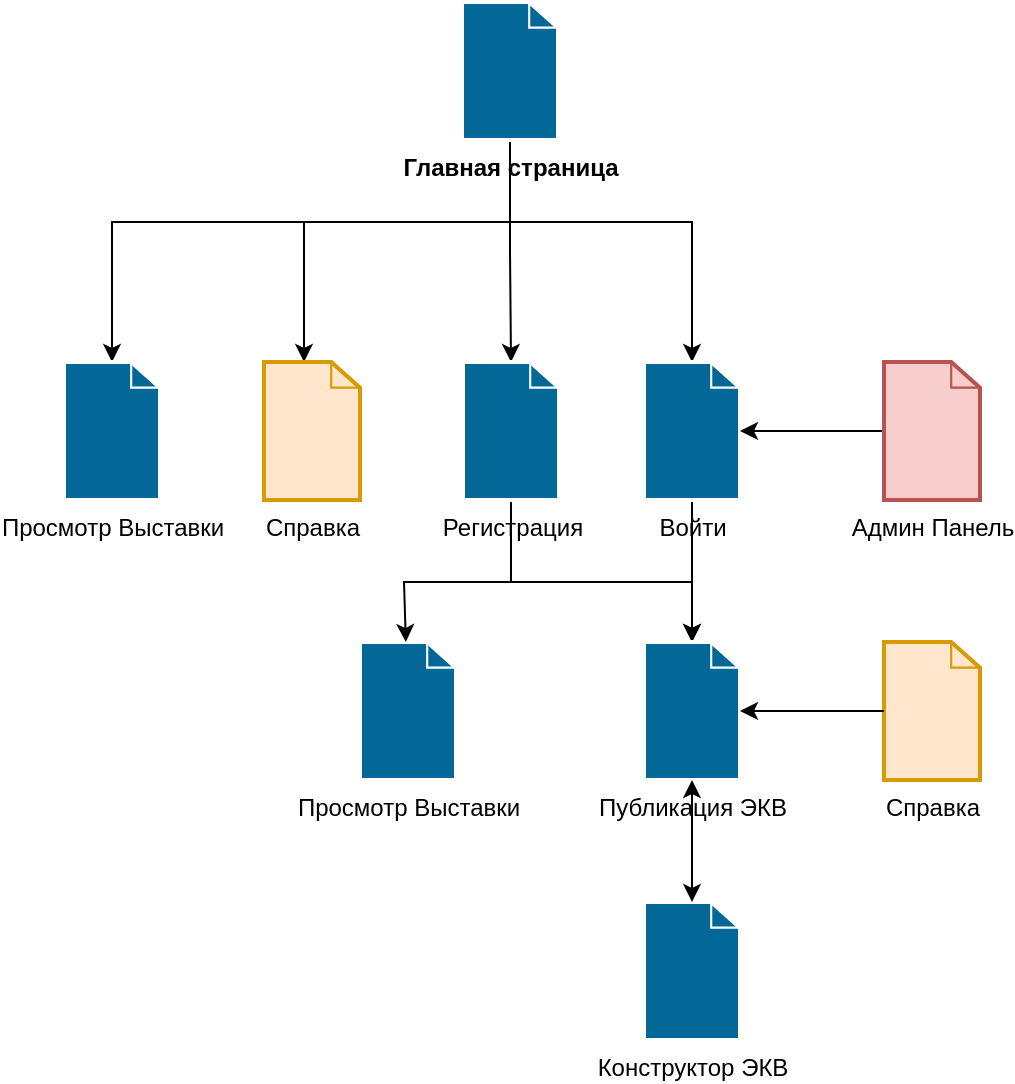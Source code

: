 <mxfile version="26.2.9">
  <diagram name="Страница — 1" id="9DV9ibeIYlXm7hKgHx1D">
    <mxGraphModel dx="1426" dy="761" grid="1" gridSize="10" guides="1" tooltips="1" connect="1" arrows="1" fold="1" page="1" pageScale="1" pageWidth="827" pageHeight="1169" math="0" shadow="0">
      <root>
        <mxCell id="0" />
        <mxCell id="1" parent="0" />
        <mxCell id="rXHV2SCCSfCKZun96U6L-8" style="edgeStyle=orthogonalEdgeStyle;rounded=0;orthogonalLoop=1;jettySize=auto;html=1;" edge="1" parent="1" source="rXHV2SCCSfCKZun96U6L-1" target="rXHV2SCCSfCKZun96U6L-6">
          <mxGeometry relative="1" as="geometry">
            <Array as="points">
              <mxPoint x="413" y="290" />
              <mxPoint x="504" y="290" />
            </Array>
          </mxGeometry>
        </mxCell>
        <mxCell id="rXHV2SCCSfCKZun96U6L-10" style="edgeStyle=orthogonalEdgeStyle;rounded=0;orthogonalLoop=1;jettySize=auto;html=1;exitX=0.5;exitY=1;exitDx=0;exitDy=0;exitPerimeter=0;" edge="1" parent="1" source="rXHV2SCCSfCKZun96U6L-1" target="rXHV2SCCSfCKZun96U6L-4">
          <mxGeometry relative="1" as="geometry" />
        </mxCell>
        <mxCell id="rXHV2SCCSfCKZun96U6L-11" style="edgeStyle=orthogonalEdgeStyle;rounded=0;orthogonalLoop=1;jettySize=auto;html=1;exitX=0.5;exitY=1;exitDx=0;exitDy=0;exitPerimeter=0;" edge="1" parent="1" source="rXHV2SCCSfCKZun96U6L-1" target="rXHV2SCCSfCKZun96U6L-2">
          <mxGeometry relative="1" as="geometry">
            <Array as="points">
              <mxPoint x="413" y="290" />
              <mxPoint x="310" y="290" />
            </Array>
          </mxGeometry>
        </mxCell>
        <mxCell id="rXHV2SCCSfCKZun96U6L-28" style="edgeStyle=orthogonalEdgeStyle;rounded=0;orthogonalLoop=1;jettySize=auto;html=1;exitX=0.5;exitY=1;exitDx=0;exitDy=0;exitPerimeter=0;" edge="1" parent="1" source="rXHV2SCCSfCKZun96U6L-1" target="rXHV2SCCSfCKZun96U6L-25">
          <mxGeometry relative="1" as="geometry">
            <Array as="points">
              <mxPoint x="413" y="290" />
              <mxPoint x="214" y="290" />
            </Array>
          </mxGeometry>
        </mxCell>
        <mxCell id="rXHV2SCCSfCKZun96U6L-1" value="&lt;b&gt;Главная страница&lt;/b&gt;" style="shape=mxgraph.cisco.misc.page_icon;html=1;pointerEvents=1;dashed=0;fillColor=#036897;strokeColor=#ffffff;strokeWidth=2;verticalLabelPosition=bottom;verticalAlign=top;align=center;outlineConnect=0;" vertex="1" parent="1">
          <mxGeometry x="389" y="180" width="48" height="69" as="geometry" />
        </mxCell>
        <mxCell id="rXHV2SCCSfCKZun96U6L-2" value="Справка" style="shape=mxgraph.cisco.misc.page_icon;html=1;pointerEvents=1;dashed=0;fillColor=#ffe6cc;strokeColor=#d79b00;strokeWidth=2;verticalLabelPosition=bottom;verticalAlign=top;align=center;outlineConnect=0;" vertex="1" parent="1">
          <mxGeometry x="290" y="360" width="48" height="69" as="geometry" />
        </mxCell>
        <mxCell id="rXHV2SCCSfCKZun96U6L-21" style="edgeStyle=orthogonalEdgeStyle;rounded=0;orthogonalLoop=1;jettySize=auto;html=1;" edge="1" parent="1" source="rXHV2SCCSfCKZun96U6L-4" target="rXHV2SCCSfCKZun96U6L-14">
          <mxGeometry relative="1" as="geometry">
            <Array as="points">
              <mxPoint x="413" y="470" />
              <mxPoint x="504" y="470" />
            </Array>
          </mxGeometry>
        </mxCell>
        <mxCell id="rXHV2SCCSfCKZun96U6L-4" value="Регистрация" style="shape=mxgraph.cisco.misc.page_icon;html=1;pointerEvents=1;dashed=0;fillColor=#036897;strokeColor=#ffffff;strokeWidth=2;verticalLabelPosition=bottom;verticalAlign=top;align=center;outlineConnect=0;" vertex="1" parent="1">
          <mxGeometry x="389.5" y="360" width="48" height="69" as="geometry" />
        </mxCell>
        <mxCell id="rXHV2SCCSfCKZun96U6L-15" style="edgeStyle=orthogonalEdgeStyle;rounded=0;orthogonalLoop=1;jettySize=auto;html=1;" edge="1" parent="1" source="rXHV2SCCSfCKZun96U6L-6" target="rXHV2SCCSfCKZun96U6L-14">
          <mxGeometry relative="1" as="geometry" />
        </mxCell>
        <mxCell id="rXHV2SCCSfCKZun96U6L-6" value="Войти" style="shape=mxgraph.cisco.misc.page_icon;html=1;pointerEvents=1;dashed=0;fillColor=#036897;strokeColor=#ffffff;strokeWidth=2;verticalLabelPosition=bottom;verticalAlign=top;align=center;outlineConnect=0;" vertex="1" parent="1">
          <mxGeometry x="480" y="360" width="48" height="69" as="geometry" />
        </mxCell>
        <mxCell id="rXHV2SCCSfCKZun96U6L-13" style="edgeStyle=orthogonalEdgeStyle;rounded=0;orthogonalLoop=1;jettySize=auto;html=1;" edge="1" parent="1" source="rXHV2SCCSfCKZun96U6L-12" target="rXHV2SCCSfCKZun96U6L-6">
          <mxGeometry relative="1" as="geometry" />
        </mxCell>
        <mxCell id="rXHV2SCCSfCKZun96U6L-12" value="&lt;div&gt;Админ Панель&lt;/div&gt;&lt;div&gt;&lt;br&gt;&lt;/div&gt;" style="shape=mxgraph.cisco.misc.page_icon;html=1;pointerEvents=1;dashed=0;fillColor=#f8cecc;strokeColor=#b85450;strokeWidth=2;verticalLabelPosition=bottom;verticalAlign=top;align=center;outlineConnect=0;" vertex="1" parent="1">
          <mxGeometry x="600" y="360" width="48" height="69" as="geometry" />
        </mxCell>
        <mxCell id="rXHV2SCCSfCKZun96U6L-14" value="Публикация ЭКВ" style="shape=mxgraph.cisco.misc.page_icon;html=1;pointerEvents=1;dashed=0;fillColor=#036897;strokeColor=#ffffff;strokeWidth=2;verticalLabelPosition=bottom;verticalAlign=top;align=center;outlineConnect=0;" vertex="1" parent="1">
          <mxGeometry x="480" y="500" width="48" height="69" as="geometry" />
        </mxCell>
        <mxCell id="rXHV2SCCSfCKZun96U6L-16" value="Справка" style="shape=mxgraph.cisco.misc.page_icon;html=1;pointerEvents=1;dashed=0;fillColor=#ffe6cc;strokeColor=#d79b00;strokeWidth=2;verticalLabelPosition=bottom;verticalAlign=top;align=center;outlineConnect=0;" vertex="1" parent="1">
          <mxGeometry x="600" y="500" width="48" height="69" as="geometry" />
        </mxCell>
        <mxCell id="rXHV2SCCSfCKZun96U6L-17" style="edgeStyle=orthogonalEdgeStyle;rounded=0;orthogonalLoop=1;jettySize=auto;html=1;entryX=1;entryY=0.5;entryDx=0;entryDy=0;entryPerimeter=0;" edge="1" parent="1" source="rXHV2SCCSfCKZun96U6L-16" target="rXHV2SCCSfCKZun96U6L-14">
          <mxGeometry relative="1" as="geometry" />
        </mxCell>
        <mxCell id="rXHV2SCCSfCKZun96U6L-20" value="&lt;div&gt;Конструктор ЭКВ&lt;/div&gt;" style="shape=mxgraph.cisco.misc.page_icon;html=1;pointerEvents=1;dashed=0;fillColor=#036897;strokeColor=#ffffff;strokeWidth=2;verticalLabelPosition=bottom;verticalAlign=top;align=center;outlineConnect=0;" vertex="1" parent="1">
          <mxGeometry x="480" y="630" width="48" height="69" as="geometry" />
        </mxCell>
        <mxCell id="rXHV2SCCSfCKZun96U6L-23" value="" style="endArrow=classic;startArrow=classic;html=1;rounded=0;entryX=0.5;entryY=1;entryDx=0;entryDy=0;entryPerimeter=0;exitX=0.5;exitY=0;exitDx=0;exitDy=0;exitPerimeter=0;" edge="1" parent="1" source="rXHV2SCCSfCKZun96U6L-20" target="rXHV2SCCSfCKZun96U6L-14">
          <mxGeometry width="50" height="50" relative="1" as="geometry">
            <mxPoint x="530" y="660" as="sourcePoint" />
            <mxPoint x="580" y="610" as="targetPoint" />
          </mxGeometry>
        </mxCell>
        <mxCell id="rXHV2SCCSfCKZun96U6L-25" value="&lt;div&gt;Просмотр Выставки&lt;/div&gt;" style="shape=mxgraph.cisco.misc.page_icon;html=1;pointerEvents=1;dashed=0;fillColor=#036897;strokeColor=#ffffff;strokeWidth=2;verticalLabelPosition=bottom;verticalAlign=top;align=center;outlineConnect=0;" vertex="1" parent="1">
          <mxGeometry x="190" y="360" width="48" height="69" as="geometry" />
        </mxCell>
        <mxCell id="rXHV2SCCSfCKZun96U6L-30" value="&lt;div&gt;Просмотр Выставки&lt;/div&gt;" style="shape=mxgraph.cisco.misc.page_icon;html=1;pointerEvents=1;dashed=0;fillColor=#036897;strokeColor=#ffffff;strokeWidth=2;verticalLabelPosition=bottom;verticalAlign=top;align=center;outlineConnect=0;" vertex="1" parent="1">
          <mxGeometry x="338" y="500" width="48" height="69" as="geometry" />
        </mxCell>
        <mxCell id="rXHV2SCCSfCKZun96U6L-31" value="" style="endArrow=classic;html=1;rounded=0;" edge="1" parent="1" target="rXHV2SCCSfCKZun96U6L-30">
          <mxGeometry width="50" height="50" relative="1" as="geometry">
            <mxPoint x="460" y="470" as="sourcePoint" />
            <mxPoint x="320" y="470" as="targetPoint" />
            <Array as="points">
              <mxPoint x="360" y="470" />
            </Array>
          </mxGeometry>
        </mxCell>
      </root>
    </mxGraphModel>
  </diagram>
</mxfile>
